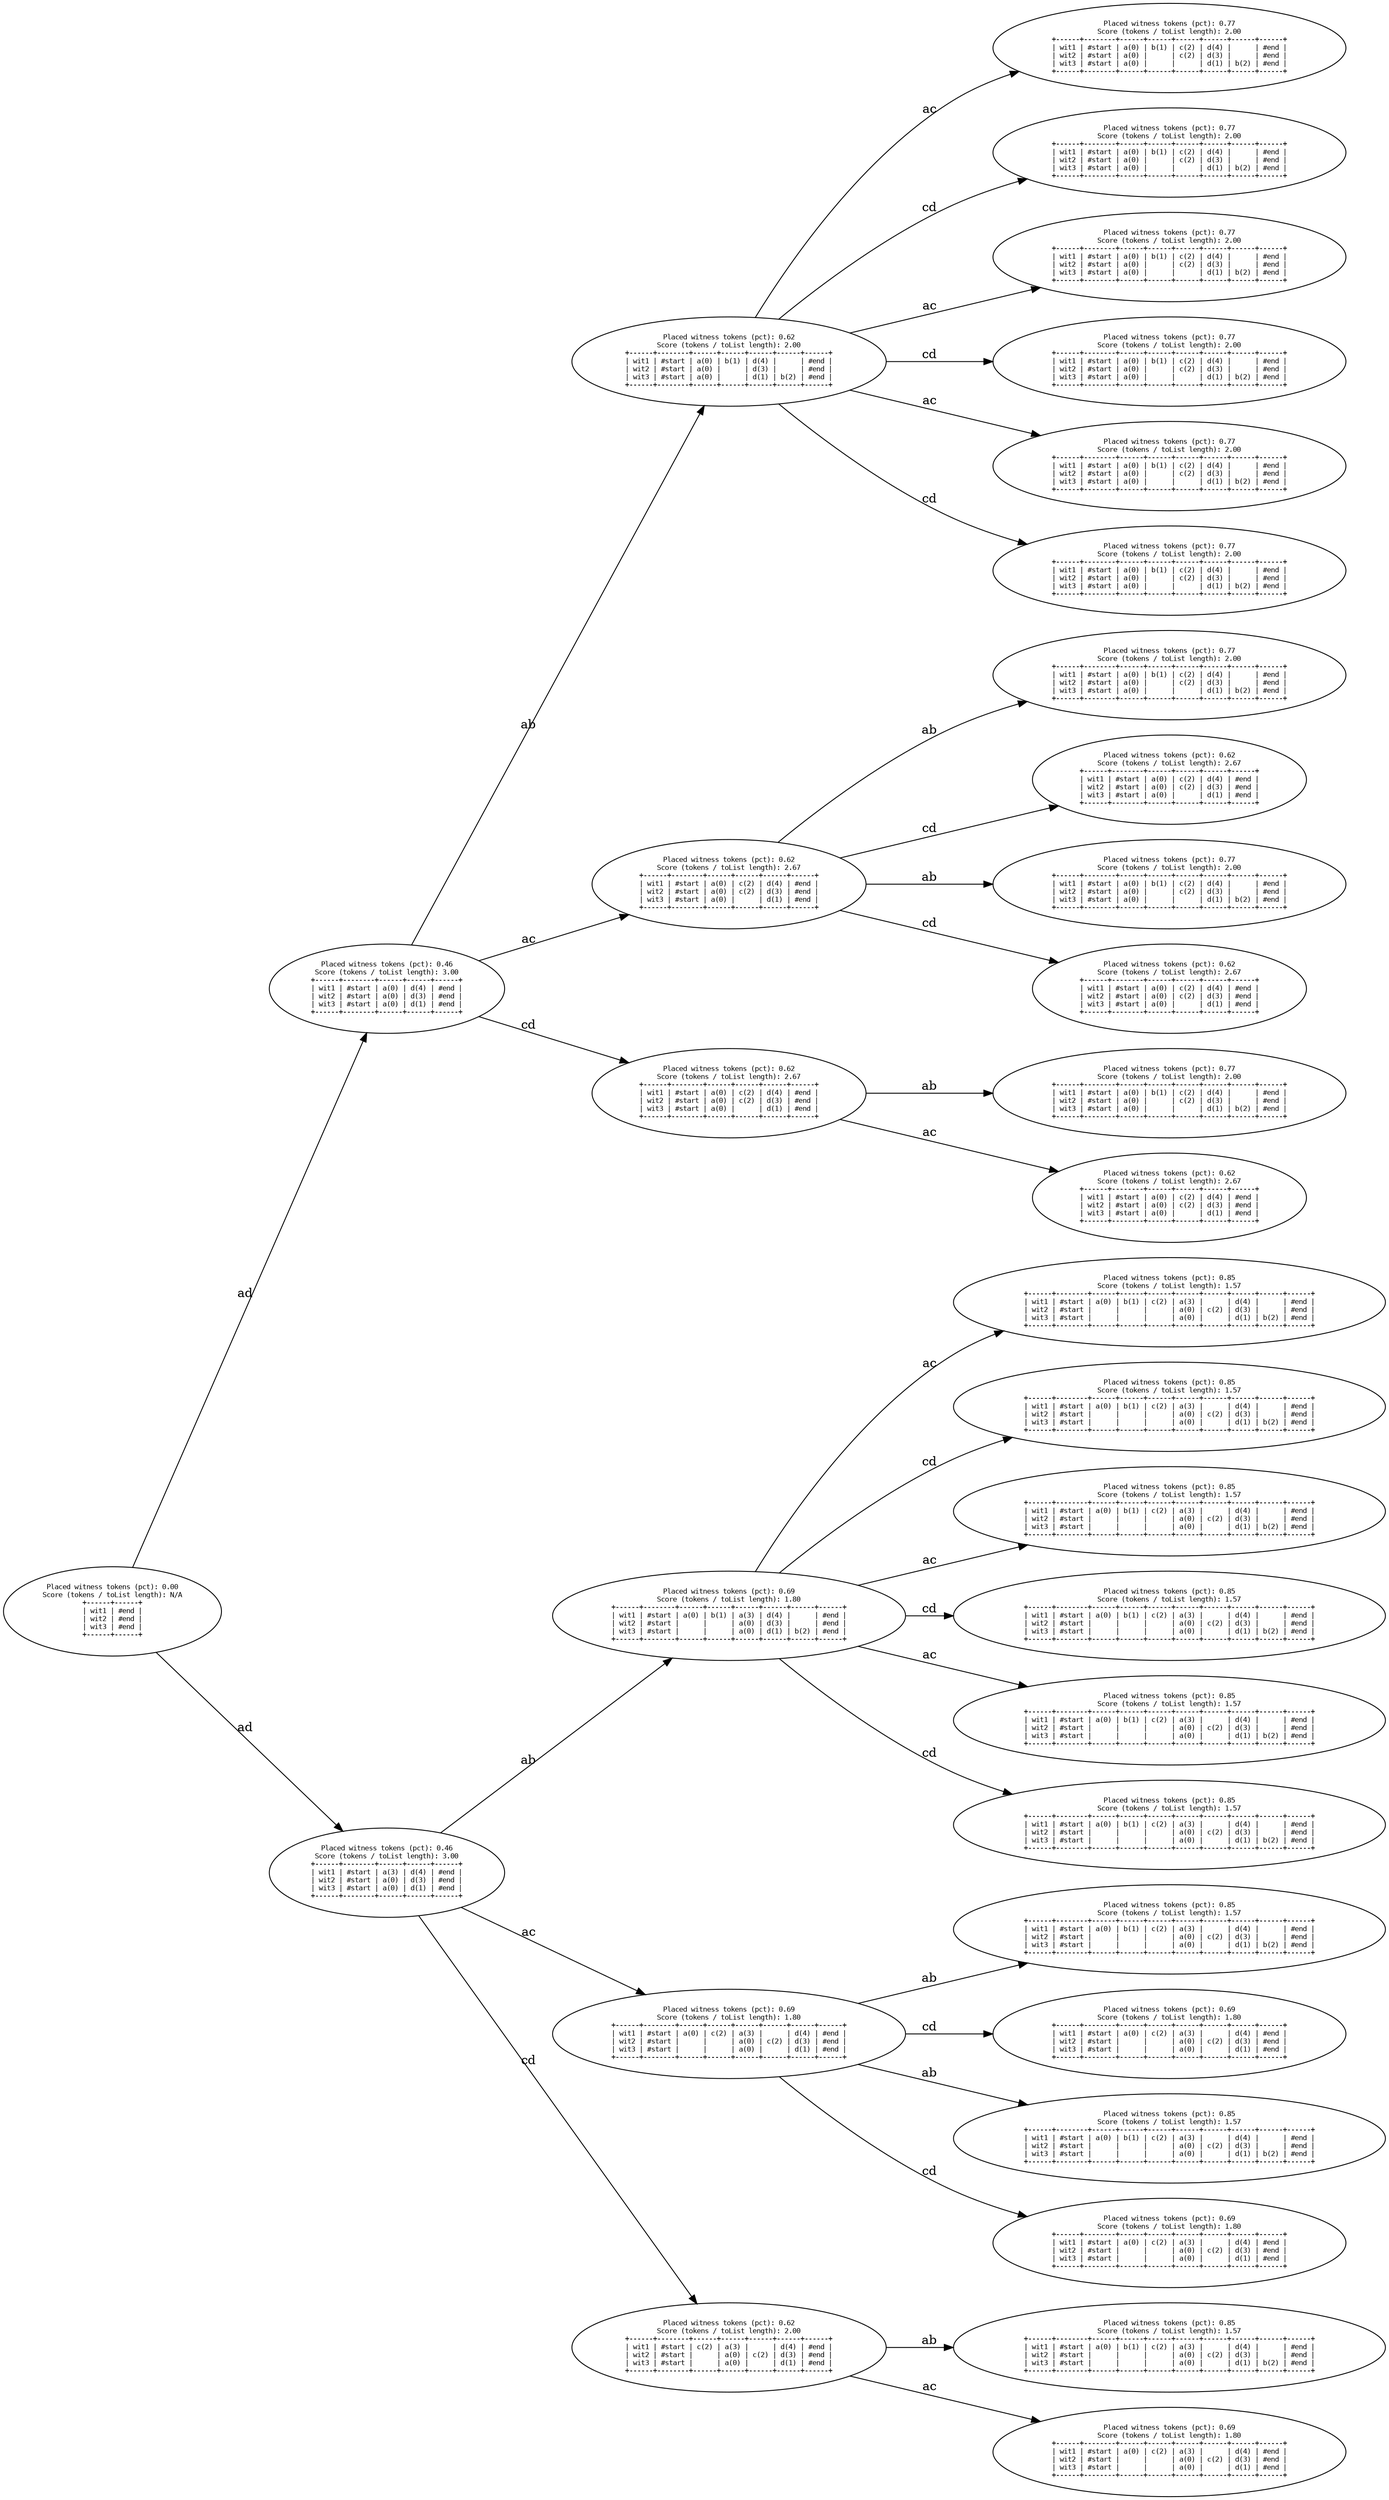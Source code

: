 digraph {
	graph [rankdir=LR]
	node [fontname=Courier fontsize=8]
	1 [label="Placed witness tokens (pct): 0.00
Score (tokens / toList length): N/A
+------+------+
| wit1 | #end |
| wit2 | #end |
| wit3 | #end |
+------+------+" c=1]
	2 [label="Placed witness tokens (pct): 0.46
Score (tokens / toList length): 3.00
+------+--------+------+------+------+
| wit1 | #start | a(0) | d(4) | #end |
| wit2 | #start | a(0) | d(3) | #end |
| wit3 | #start | a(0) | d(1) | #end |
+------+--------+------+------+------+" c=2]
	1 -> 2 [label=ad]
	3 [label="Placed witness tokens (pct): 0.62
Score (tokens / toList length): 2.00
+------+--------+------+------+------+------+------+
| wit1 | #start | a(0) | b(1) | d(4) |      | #end |
| wit2 | #start | a(0) |      | d(3) |      | #end |
| wit3 | #start | a(0) |      | d(1) | b(2) | #end |
+------+--------+------+------+------+------+------+" c=3]
	2 -> 3 [label=ab]
	4 [label="Placed witness tokens (pct): 0.77
Score (tokens / toList length): 2.00
+------+--------+------+------+------+------+------+------+
| wit1 | #start | a(0) | b(1) | c(2) | d(4) |      | #end |
| wit2 | #start | a(0) |      | c(2) | d(3) |      | #end |
| wit3 | #start | a(0) |      |      | d(1) | b(2) | #end |
+------+--------+------+------+------+------+------+------+" c=4]
	3 -> 4 [label=ac]
	5 [label="Placed witness tokens (pct): 0.77
Score (tokens / toList length): 2.00
+------+--------+------+------+------+------+------+------+
| wit1 | #start | a(0) | b(1) | c(2) | d(4) |      | #end |
| wit2 | #start | a(0) |      | c(2) | d(3) |      | #end |
| wit3 | #start | a(0) |      |      | d(1) | b(2) | #end |
+------+--------+------+------+------+------+------+------+" c=5]
	3 -> 5 [label=cd]
	6 [label="Placed witness tokens (pct): 0.77
Score (tokens / toList length): 2.00
+------+--------+------+------+------+------+------+------+
| wit1 | #start | a(0) | b(1) | c(2) | d(4) |      | #end |
| wit2 | #start | a(0) |      | c(2) | d(3) |      | #end |
| wit3 | #start | a(0) |      |      | d(1) | b(2) | #end |
+------+--------+------+------+------+------+------+------+" c=6]
	3 -> 6 [label=ac]
	7 [label="Placed witness tokens (pct): 0.77
Score (tokens / toList length): 2.00
+------+--------+------+------+------+------+------+------+
| wit1 | #start | a(0) | b(1) | c(2) | d(4) |      | #end |
| wit2 | #start | a(0) |      | c(2) | d(3) |      | #end |
| wit3 | #start | a(0) |      |      | d(1) | b(2) | #end |
+------+--------+------+------+------+------+------+------+" c=7]
	3 -> 7 [label=cd]
	8 [label="Placed witness tokens (pct): 0.77
Score (tokens / toList length): 2.00
+------+--------+------+------+------+------+------+------+
| wit1 | #start | a(0) | b(1) | c(2) | d(4) |      | #end |
| wit2 | #start | a(0) |      | c(2) | d(3) |      | #end |
| wit3 | #start | a(0) |      |      | d(1) | b(2) | #end |
+------+--------+------+------+------+------+------+------+" c=8]
	3 -> 8 [label=ac]
	9 [label="Placed witness tokens (pct): 0.77
Score (tokens / toList length): 2.00
+------+--------+------+------+------+------+------+------+
| wit1 | #start | a(0) | b(1) | c(2) | d(4) |      | #end |
| wit2 | #start | a(0) |      | c(2) | d(3) |      | #end |
| wit3 | #start | a(0) |      |      | d(1) | b(2) | #end |
+------+--------+------+------+------+------+------+------+" c=9]
	3 -> 9 [label=cd]
	10 [label="Placed witness tokens (pct): 0.62
Score (tokens / toList length): 2.67
+------+--------+------+------+------+------+
| wit1 | #start | a(0) | c(2) | d(4) | #end |
| wit2 | #start | a(0) | c(2) | d(3) | #end |
| wit3 | #start | a(0) |      | d(1) | #end |
+------+--------+------+------+------+------+" c=10]
	2 -> 10 [label=ac]
	11 [label="Placed witness tokens (pct): 0.77
Score (tokens / toList length): 2.00
+------+--------+------+------+------+------+------+------+
| wit1 | #start | a(0) | b(1) | c(2) | d(4) |      | #end |
| wit2 | #start | a(0) |      | c(2) | d(3) |      | #end |
| wit3 | #start | a(0) |      |      | d(1) | b(2) | #end |
+------+--------+------+------+------+------+------+------+" c=11]
	10 -> 11 [label=ab]
	12 [label="Placed witness tokens (pct): 0.62
Score (tokens / toList length): 2.67
+------+--------+------+------+------+------+
| wit1 | #start | a(0) | c(2) | d(4) | #end |
| wit2 | #start | a(0) | c(2) | d(3) | #end |
| wit3 | #start | a(0) |      | d(1) | #end |
+------+--------+------+------+------+------+" c=12]
	10 -> 12 [label=cd]
	13 [label="Placed witness tokens (pct): 0.77
Score (tokens / toList length): 2.00
+------+--------+------+------+------+------+------+------+
| wit1 | #start | a(0) | b(1) | c(2) | d(4) |      | #end |
| wit2 | #start | a(0) |      | c(2) | d(3) |      | #end |
| wit3 | #start | a(0) |      |      | d(1) | b(2) | #end |
+------+--------+------+------+------+------+------+------+" c=13]
	10 -> 13 [label=ab]
	14 [label="Placed witness tokens (pct): 0.62
Score (tokens / toList length): 2.67
+------+--------+------+------+------+------+
| wit1 | #start | a(0) | c(2) | d(4) | #end |
| wit2 | #start | a(0) | c(2) | d(3) | #end |
| wit3 | #start | a(0) |      | d(1) | #end |
+------+--------+------+------+------+------+" c=14]
	10 -> 14 [label=cd]
	15 [label="Placed witness tokens (pct): 0.62
Score (tokens / toList length): 2.67
+------+--------+------+------+------+------+
| wit1 | #start | a(0) | c(2) | d(4) | #end |
| wit2 | #start | a(0) | c(2) | d(3) | #end |
| wit3 | #start | a(0) |      | d(1) | #end |
+------+--------+------+------+------+------+" c=15]
	2 -> 15 [label=cd]
	16 [label="Placed witness tokens (pct): 0.77
Score (tokens / toList length): 2.00
+------+--------+------+------+------+------+------+------+
| wit1 | #start | a(0) | b(1) | c(2) | d(4) |      | #end |
| wit2 | #start | a(0) |      | c(2) | d(3) |      | #end |
| wit3 | #start | a(0) |      |      | d(1) | b(2) | #end |
+------+--------+------+------+------+------+------+------+" c=16]
	15 -> 16 [label=ab]
	17 [label="Placed witness tokens (pct): 0.62
Score (tokens / toList length): 2.67
+------+--------+------+------+------+------+
| wit1 | #start | a(0) | c(2) | d(4) | #end |
| wit2 | #start | a(0) | c(2) | d(3) | #end |
| wit3 | #start | a(0) |      | d(1) | #end |
+------+--------+------+------+------+------+" c=17]
	15 -> 17 [label=ac]
	18 [label="Placed witness tokens (pct): 0.46
Score (tokens / toList length): 3.00
+------+--------+------+------+------+
| wit1 | #start | a(3) | d(4) | #end |
| wit2 | #start | a(0) | d(3) | #end |
| wit3 | #start | a(0) | d(1) | #end |
+------+--------+------+------+------+" c=18]
	1 -> 18 [label=ad]
	19 [label="Placed witness tokens (pct): 0.69
Score (tokens / toList length): 1.80
+------+--------+------+------+------+------+------+------+
| wit1 | #start | a(0) | b(1) | a(3) | d(4) |      | #end |
| wit2 | #start |      |      | a(0) | d(3) |      | #end |
| wit3 | #start |      |      | a(0) | d(1) | b(2) | #end |
+------+--------+------+------+------+------+------+------+" c=19]
	18 -> 19 [label=ab]
	20 [label="Placed witness tokens (pct): 0.85
Score (tokens / toList length): 1.57
+------+--------+------+------+------+------+------+------+------+------+
| wit1 | #start | a(0) | b(1) | c(2) | a(3) |      | d(4) |      | #end |
| wit2 | #start |      |      |      | a(0) | c(2) | d(3) |      | #end |
| wit3 | #start |      |      |      | a(0) |      | d(1) | b(2) | #end |
+------+--------+------+------+------+------+------+------+------+------+" c=20]
	19 -> 20 [label=ac]
	21 [label="Placed witness tokens (pct): 0.85
Score (tokens / toList length): 1.57
+------+--------+------+------+------+------+------+------+------+------+
| wit1 | #start | a(0) | b(1) | c(2) | a(3) |      | d(4) |      | #end |
| wit2 | #start |      |      |      | a(0) | c(2) | d(3) |      | #end |
| wit3 | #start |      |      |      | a(0) |      | d(1) | b(2) | #end |
+------+--------+------+------+------+------+------+------+------+------+" c=21]
	19 -> 21 [label=cd]
	22 [label="Placed witness tokens (pct): 0.85
Score (tokens / toList length): 1.57
+------+--------+------+------+------+------+------+------+------+------+
| wit1 | #start | a(0) | b(1) | c(2) | a(3) |      | d(4) |      | #end |
| wit2 | #start |      |      |      | a(0) | c(2) | d(3) |      | #end |
| wit3 | #start |      |      |      | a(0) |      | d(1) | b(2) | #end |
+------+--------+------+------+------+------+------+------+------+------+" c=22]
	19 -> 22 [label=ac]
	23 [label="Placed witness tokens (pct): 0.85
Score (tokens / toList length): 1.57
+------+--------+------+------+------+------+------+------+------+------+
| wit1 | #start | a(0) | b(1) | c(2) | a(3) |      | d(4) |      | #end |
| wit2 | #start |      |      |      | a(0) | c(2) | d(3) |      | #end |
| wit3 | #start |      |      |      | a(0) |      | d(1) | b(2) | #end |
+------+--------+------+------+------+------+------+------+------+------+" c=23]
	19 -> 23 [label=cd]
	24 [label="Placed witness tokens (pct): 0.85
Score (tokens / toList length): 1.57
+------+--------+------+------+------+------+------+------+------+------+
| wit1 | #start | a(0) | b(1) | c(2) | a(3) |      | d(4) |      | #end |
| wit2 | #start |      |      |      | a(0) | c(2) | d(3) |      | #end |
| wit3 | #start |      |      |      | a(0) |      | d(1) | b(2) | #end |
+------+--------+------+------+------+------+------+------+------+------+" c=24]
	19 -> 24 [label=ac]
	25 [label="Placed witness tokens (pct): 0.85
Score (tokens / toList length): 1.57
+------+--------+------+------+------+------+------+------+------+------+
| wit1 | #start | a(0) | b(1) | c(2) | a(3) |      | d(4) |      | #end |
| wit2 | #start |      |      |      | a(0) | c(2) | d(3) |      | #end |
| wit3 | #start |      |      |      | a(0) |      | d(1) | b(2) | #end |
+------+--------+------+------+------+------+------+------+------+------+" c=25]
	19 -> 25 [label=cd]
	26 [label="Placed witness tokens (pct): 0.69
Score (tokens / toList length): 1.80
+------+--------+------+------+------+------+------+------+
| wit1 | #start | a(0) | c(2) | a(3) |      | d(4) | #end |
| wit2 | #start |      |      | a(0) | c(2) | d(3) | #end |
| wit3 | #start |      |      | a(0) |      | d(1) | #end |
+------+--------+------+------+------+------+------+------+" c=26]
	18 -> 26 [label=ac]
	27 [label="Placed witness tokens (pct): 0.85
Score (tokens / toList length): 1.57
+------+--------+------+------+------+------+------+------+------+------+
| wit1 | #start | a(0) | b(1) | c(2) | a(3) |      | d(4) |      | #end |
| wit2 | #start |      |      |      | a(0) | c(2) | d(3) |      | #end |
| wit3 | #start |      |      |      | a(0) |      | d(1) | b(2) | #end |
+------+--------+------+------+------+------+------+------+------+------+" c=27]
	26 -> 27 [label=ab]
	28 [label="Placed witness tokens (pct): 0.69
Score (tokens / toList length): 1.80
+------+--------+------+------+------+------+------+------+
| wit1 | #start | a(0) | c(2) | a(3) |      | d(4) | #end |
| wit2 | #start |      |      | a(0) | c(2) | d(3) | #end |
| wit3 | #start |      |      | a(0) |      | d(1) | #end |
+------+--------+------+------+------+------+------+------+" c=28]
	26 -> 28 [label=cd]
	29 [label="Placed witness tokens (pct): 0.85
Score (tokens / toList length): 1.57
+------+--------+------+------+------+------+------+------+------+------+
| wit1 | #start | a(0) | b(1) | c(2) | a(3) |      | d(4) |      | #end |
| wit2 | #start |      |      |      | a(0) | c(2) | d(3) |      | #end |
| wit3 | #start |      |      |      | a(0) |      | d(1) | b(2) | #end |
+------+--------+------+------+------+------+------+------+------+------+" c=29]
	26 -> 29 [label=ab]
	30 [label="Placed witness tokens (pct): 0.69
Score (tokens / toList length): 1.80
+------+--------+------+------+------+------+------+------+
| wit1 | #start | a(0) | c(2) | a(3) |      | d(4) | #end |
| wit2 | #start |      |      | a(0) | c(2) | d(3) | #end |
| wit3 | #start |      |      | a(0) |      | d(1) | #end |
+------+--------+------+------+------+------+------+------+" c=30]
	26 -> 30 [label=cd]
	31 [label="Placed witness tokens (pct): 0.62
Score (tokens / toList length): 2.00
+------+--------+------+------+------+------+------+
| wit1 | #start | c(2) | a(3) |      | d(4) | #end |
| wit2 | #start |      | a(0) | c(2) | d(3) | #end |
| wit3 | #start |      | a(0) |      | d(1) | #end |
+------+--------+------+------+------+------+------+" c=31]
	18 -> 31 [label=cd]
	32 [label="Placed witness tokens (pct): 0.85
Score (tokens / toList length): 1.57
+------+--------+------+------+------+------+------+------+------+------+
| wit1 | #start | a(0) | b(1) | c(2) | a(3) |      | d(4) |      | #end |
| wit2 | #start |      |      |      | a(0) | c(2) | d(3) |      | #end |
| wit3 | #start |      |      |      | a(0) |      | d(1) | b(2) | #end |
+------+--------+------+------+------+------+------+------+------+------+" c=32]
	31 -> 32 [label=ab]
	33 [label="Placed witness tokens (pct): 0.69
Score (tokens / toList length): 1.80
+------+--------+------+------+------+------+------+------+
| wit1 | #start | a(0) | c(2) | a(3) |      | d(4) | #end |
| wit2 | #start |      |      | a(0) | c(2) | d(3) | #end |
| wit3 | #start |      |      | a(0) |      | d(1) | #end |
+------+--------+------+------+------+------+------+------+" c=33]
	31 -> 33 [label=ac]
}
